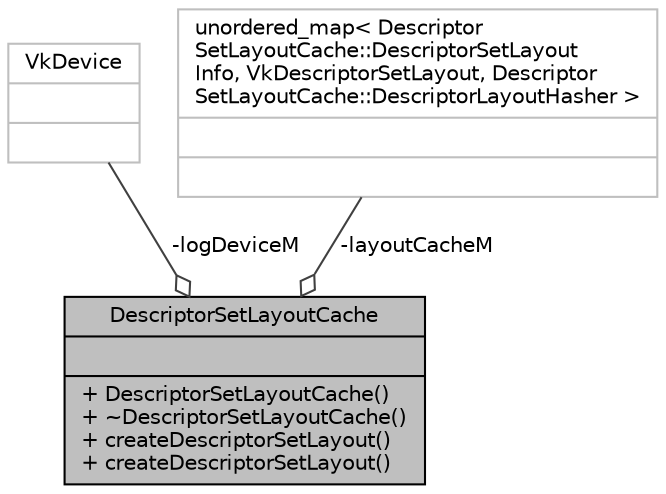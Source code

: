 digraph "DescriptorSetLayoutCache"
{
 // LATEX_PDF_SIZE
  edge [fontname="Helvetica",fontsize="10",labelfontname="Helvetica",labelfontsize="10"];
  node [fontname="Helvetica",fontsize="10",shape=record];
  Node1 [label="{DescriptorSetLayoutCache\n||+ DescriptorSetLayoutCache()\l+ ~DescriptorSetLayoutCache()\l+ createDescriptorSetLayout()\l+ createDescriptorSetLayout()\l}",height=0.2,width=0.4,color="black", fillcolor="grey75", style="filled", fontcolor="black",tooltip="The use of this class is to cache descriptor set layouts."];
  Node2 -> Node1 [color="grey25",fontsize="10",style="solid",label=" -logDeviceM" ,arrowhead="odiamond",fontname="Helvetica"];
  Node2 [label="{VkDevice\n||}",height=0.2,width=0.4,color="grey75", fillcolor="white", style="filled",tooltip=" "];
  Node3 -> Node1 [color="grey25",fontsize="10",style="solid",label=" -layoutCacheM" ,arrowhead="odiamond",fontname="Helvetica"];
  Node3 [label="{unordered_map\< Descriptor\lSetLayoutCache::DescriptorSetLayout\lInfo, VkDescriptorSetLayout, Descriptor\lSetLayoutCache::DescriptorLayoutHasher \>\n||}",height=0.2,width=0.4,color="grey75", fillcolor="white", style="filled",tooltip=" "];
}
